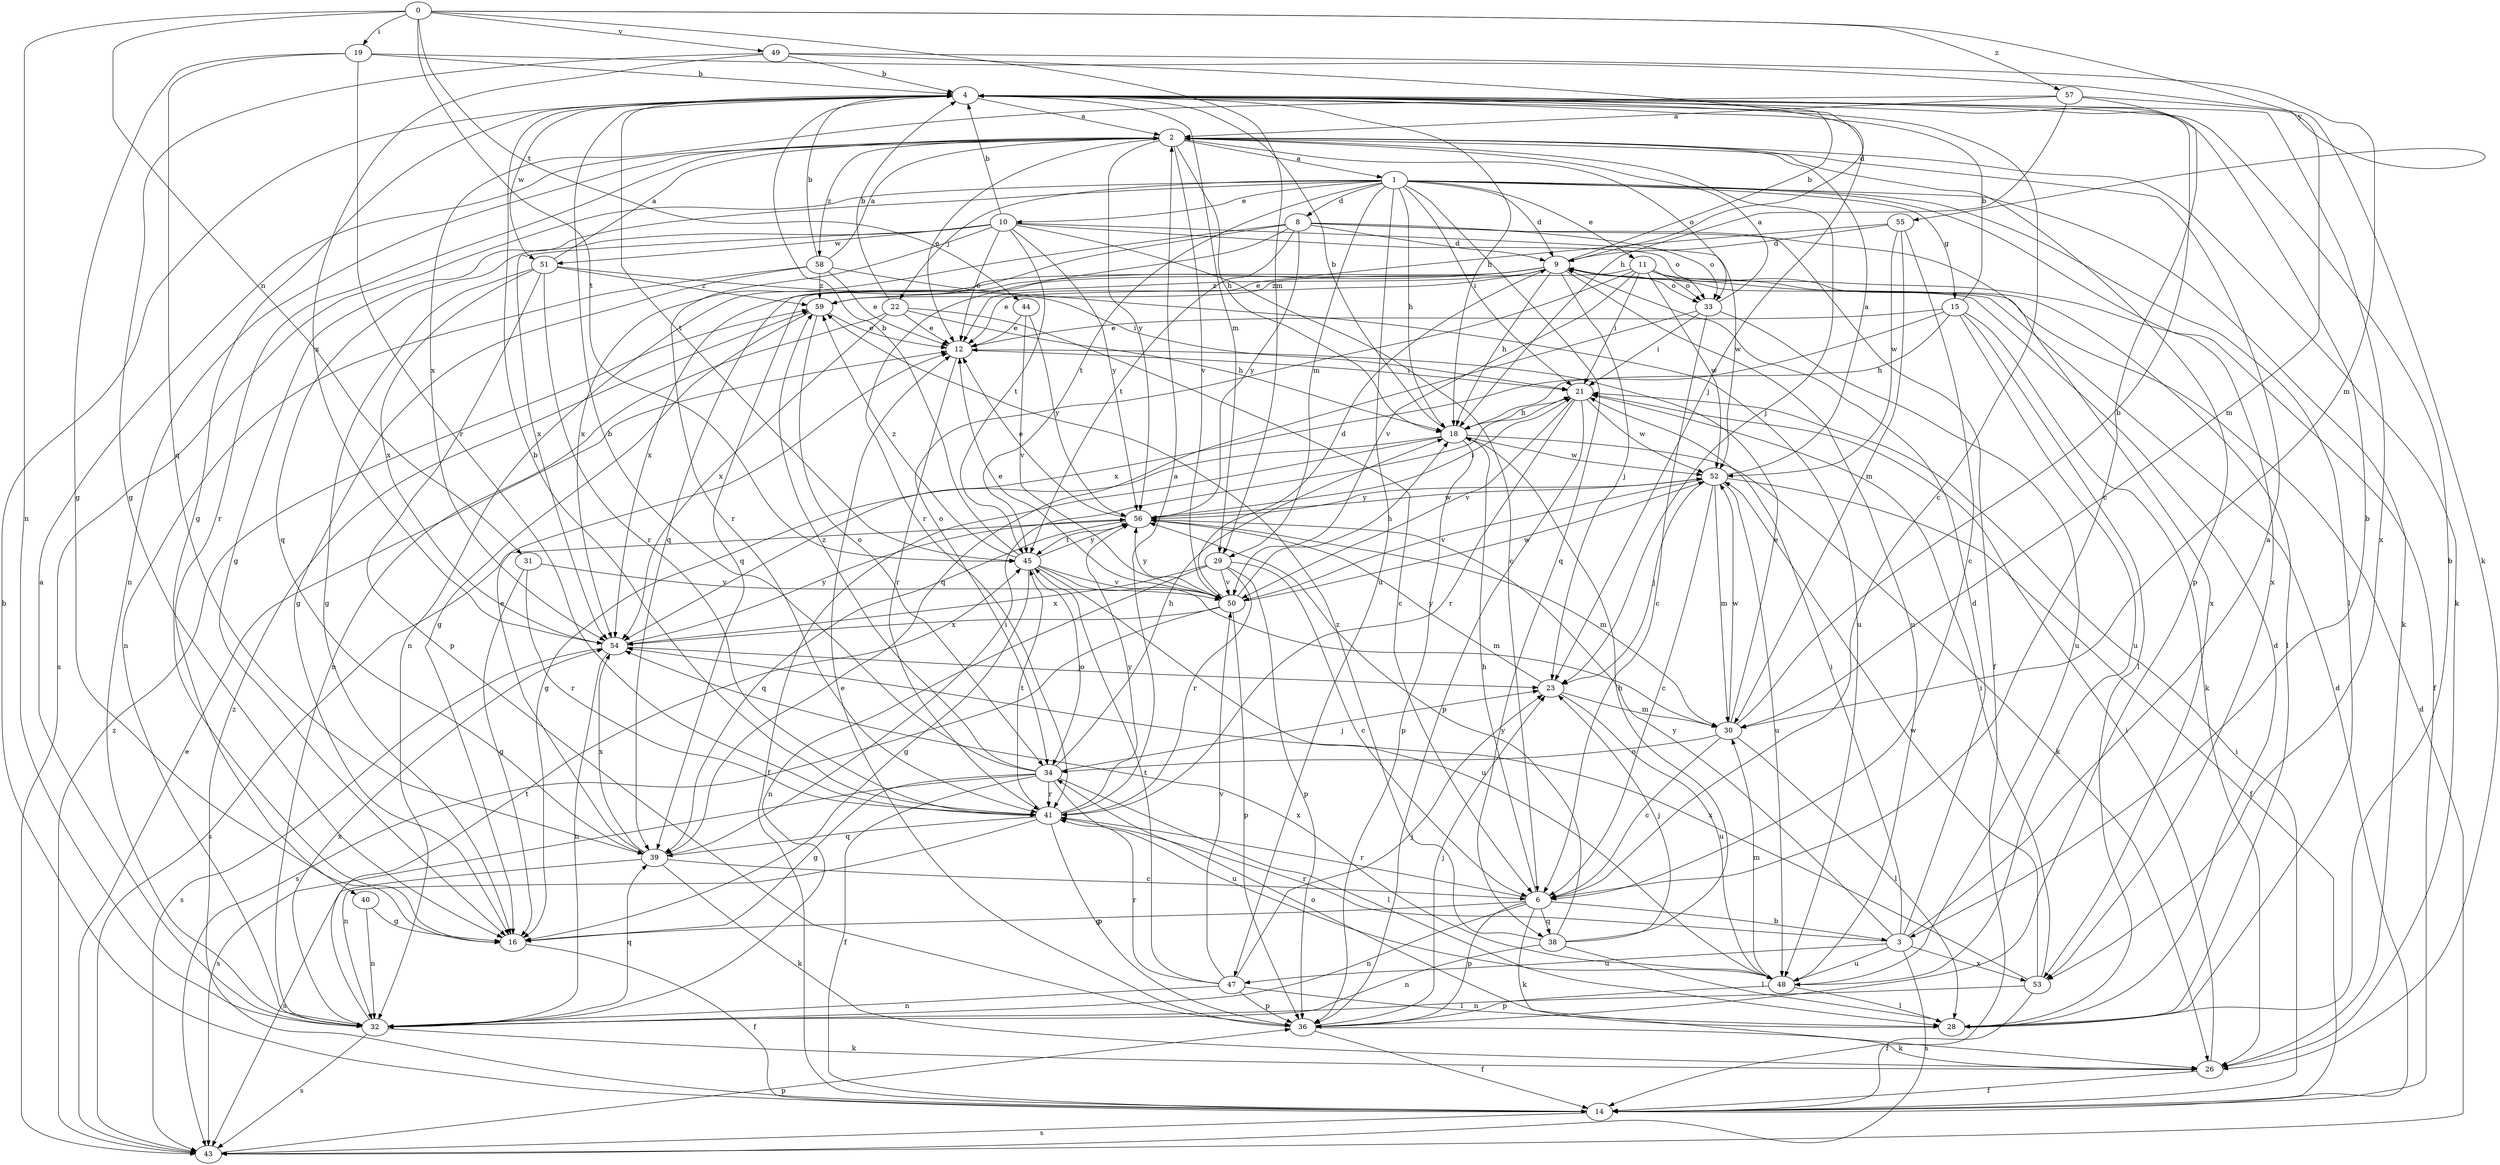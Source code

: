 strict digraph  {
0;
1;
2;
3;
4;
6;
8;
9;
10;
11;
12;
14;
15;
16;
18;
19;
21;
22;
23;
26;
28;
29;
30;
31;
32;
33;
34;
36;
38;
39;
40;
41;
43;
44;
45;
47;
48;
49;
50;
51;
52;
53;
54;
55;
56;
57;
58;
59;
0 -> 19  [label=i];
0 -> 29  [label=m];
0 -> 31  [label=n];
0 -> 32  [label=n];
0 -> 44  [label=t];
0 -> 45  [label=t];
0 -> 49  [label=v];
0 -> 55  [label=y];
0 -> 57  [label=z];
1 -> 8  [label=d];
1 -> 9  [label=d];
1 -> 10  [label=e];
1 -> 11  [label=e];
1 -> 15  [label=g];
1 -> 16  [label=g];
1 -> 18  [label=h];
1 -> 21  [label=i];
1 -> 22  [label=j];
1 -> 26  [label=k];
1 -> 28  [label=l];
1 -> 29  [label=m];
1 -> 38  [label=q];
1 -> 43  [label=s];
1 -> 45  [label=t];
1 -> 47  [label=u];
1 -> 53  [label=x];
2 -> 1  [label=a];
2 -> 12  [label=e];
2 -> 18  [label=h];
2 -> 23  [label=j];
2 -> 26  [label=k];
2 -> 32  [label=n];
2 -> 33  [label=o];
2 -> 36  [label=p];
2 -> 40  [label=r];
2 -> 50  [label=v];
2 -> 56  [label=y];
2 -> 58  [label=z];
3 -> 2  [label=a];
3 -> 9  [label=d];
3 -> 21  [label=i];
3 -> 41  [label=r];
3 -> 43  [label=s];
3 -> 47  [label=u];
3 -> 48  [label=u];
3 -> 53  [label=x];
3 -> 56  [label=y];
4 -> 2  [label=a];
4 -> 3  [label=b];
4 -> 6  [label=c];
4 -> 16  [label=g];
4 -> 18  [label=h];
4 -> 23  [label=j];
4 -> 29  [label=m];
4 -> 45  [label=t];
4 -> 51  [label=w];
4 -> 53  [label=x];
6 -> 3  [label=b];
6 -> 16  [label=g];
6 -> 18  [label=h];
6 -> 26  [label=k];
6 -> 32  [label=n];
6 -> 36  [label=p];
6 -> 38  [label=q];
6 -> 41  [label=r];
8 -> 9  [label=d];
8 -> 14  [label=f];
8 -> 33  [label=o];
8 -> 39  [label=q];
8 -> 41  [label=r];
8 -> 45  [label=t];
8 -> 53  [label=x];
8 -> 54  [label=x];
8 -> 56  [label=y];
9 -> 4  [label=b];
9 -> 12  [label=e];
9 -> 18  [label=h];
9 -> 23  [label=j];
9 -> 32  [label=n];
9 -> 33  [label=o];
9 -> 39  [label=q];
9 -> 48  [label=u];
9 -> 54  [label=x];
9 -> 59  [label=z];
10 -> 4  [label=b];
10 -> 6  [label=c];
10 -> 12  [label=e];
10 -> 33  [label=o];
10 -> 39  [label=q];
10 -> 41  [label=r];
10 -> 45  [label=t];
10 -> 51  [label=w];
10 -> 52  [label=w];
10 -> 54  [label=x];
10 -> 56  [label=y];
11 -> 14  [label=f];
11 -> 21  [label=i];
11 -> 28  [label=l];
11 -> 33  [label=o];
11 -> 34  [label=o];
11 -> 50  [label=v];
11 -> 52  [label=w];
11 -> 59  [label=z];
12 -> 21  [label=i];
12 -> 41  [label=r];
14 -> 4  [label=b];
14 -> 9  [label=d];
14 -> 21  [label=i];
14 -> 43  [label=s];
14 -> 59  [label=z];
15 -> 4  [label=b];
15 -> 12  [label=e];
15 -> 18  [label=h];
15 -> 26  [label=k];
15 -> 28  [label=l];
15 -> 48  [label=u];
15 -> 54  [label=x];
16 -> 14  [label=f];
18 -> 4  [label=b];
18 -> 14  [label=f];
18 -> 16  [label=g];
18 -> 26  [label=k];
18 -> 36  [label=p];
18 -> 52  [label=w];
19 -> 4  [label=b];
19 -> 16  [label=g];
19 -> 26  [label=k];
19 -> 39  [label=q];
19 -> 41  [label=r];
21 -> 18  [label=h];
21 -> 36  [label=p];
21 -> 41  [label=r];
21 -> 50  [label=v];
21 -> 52  [label=w];
22 -> 4  [label=b];
22 -> 6  [label=c];
22 -> 12  [label=e];
22 -> 18  [label=h];
22 -> 32  [label=n];
22 -> 54  [label=x];
23 -> 30  [label=m];
23 -> 48  [label=u];
23 -> 56  [label=y];
26 -> 14  [label=f];
26 -> 21  [label=i];
28 -> 4  [label=b];
28 -> 9  [label=d];
28 -> 34  [label=o];
29 -> 6  [label=c];
29 -> 32  [label=n];
29 -> 36  [label=p];
29 -> 41  [label=r];
29 -> 50  [label=v];
29 -> 54  [label=x];
30 -> 4  [label=b];
30 -> 6  [label=c];
30 -> 12  [label=e];
30 -> 28  [label=l];
30 -> 34  [label=o];
30 -> 52  [label=w];
31 -> 16  [label=g];
31 -> 41  [label=r];
31 -> 50  [label=v];
32 -> 2  [label=a];
32 -> 26  [label=k];
32 -> 39  [label=q];
32 -> 43  [label=s];
32 -> 45  [label=t];
32 -> 54  [label=x];
33 -> 2  [label=a];
33 -> 6  [label=c];
33 -> 21  [label=i];
33 -> 39  [label=q];
33 -> 48  [label=u];
34 -> 4  [label=b];
34 -> 14  [label=f];
34 -> 16  [label=g];
34 -> 18  [label=h];
34 -> 23  [label=j];
34 -> 28  [label=l];
34 -> 41  [label=r];
34 -> 43  [label=s];
34 -> 48  [label=u];
34 -> 59  [label=z];
36 -> 12  [label=e];
36 -> 14  [label=f];
36 -> 23  [label=j];
36 -> 26  [label=k];
38 -> 18  [label=h];
38 -> 23  [label=j];
38 -> 28  [label=l];
38 -> 32  [label=n];
38 -> 56  [label=y];
38 -> 59  [label=z];
39 -> 6  [label=c];
39 -> 12  [label=e];
39 -> 21  [label=i];
39 -> 26  [label=k];
39 -> 43  [label=s];
39 -> 54  [label=x];
40 -> 16  [label=g];
40 -> 32  [label=n];
41 -> 2  [label=a];
41 -> 4  [label=b];
41 -> 32  [label=n];
41 -> 36  [label=p];
41 -> 39  [label=q];
41 -> 45  [label=t];
41 -> 56  [label=y];
43 -> 9  [label=d];
43 -> 12  [label=e];
43 -> 36  [label=p];
43 -> 59  [label=z];
44 -> 12  [label=e];
44 -> 50  [label=v];
44 -> 56  [label=y];
45 -> 4  [label=b];
45 -> 16  [label=g];
45 -> 30  [label=m];
45 -> 34  [label=o];
45 -> 48  [label=u];
45 -> 50  [label=v];
45 -> 56  [label=y];
45 -> 59  [label=z];
47 -> 23  [label=j];
47 -> 28  [label=l];
47 -> 32  [label=n];
47 -> 36  [label=p];
47 -> 41  [label=r];
47 -> 45  [label=t];
47 -> 50  [label=v];
48 -> 28  [label=l];
48 -> 30  [label=m];
48 -> 36  [label=p];
48 -> 54  [label=x];
49 -> 4  [label=b];
49 -> 9  [label=d];
49 -> 16  [label=g];
49 -> 30  [label=m];
49 -> 54  [label=x];
50 -> 9  [label=d];
50 -> 12  [label=e];
50 -> 18  [label=h];
50 -> 36  [label=p];
50 -> 43  [label=s];
50 -> 52  [label=w];
50 -> 54  [label=x];
50 -> 56  [label=y];
51 -> 2  [label=a];
51 -> 16  [label=g];
51 -> 21  [label=i];
51 -> 36  [label=p];
51 -> 41  [label=r];
51 -> 54  [label=x];
51 -> 59  [label=z];
52 -> 2  [label=a];
52 -> 6  [label=c];
52 -> 14  [label=f];
52 -> 23  [label=j];
52 -> 30  [label=m];
52 -> 48  [label=u];
52 -> 50  [label=v];
52 -> 56  [label=y];
53 -> 14  [label=f];
53 -> 21  [label=i];
53 -> 32  [label=n];
53 -> 52  [label=w];
53 -> 54  [label=x];
54 -> 23  [label=j];
54 -> 32  [label=n];
54 -> 43  [label=s];
54 -> 56  [label=y];
55 -> 6  [label=c];
55 -> 9  [label=d];
55 -> 12  [label=e];
55 -> 30  [label=m];
55 -> 52  [label=w];
56 -> 12  [label=e];
56 -> 21  [label=i];
56 -> 30  [label=m];
56 -> 39  [label=q];
56 -> 43  [label=s];
56 -> 45  [label=t];
56 -> 52  [label=w];
57 -> 2  [label=a];
57 -> 6  [label=c];
57 -> 18  [label=h];
57 -> 30  [label=m];
57 -> 54  [label=x];
58 -> 2  [label=a];
58 -> 4  [label=b];
58 -> 12  [label=e];
58 -> 16  [label=g];
58 -> 32  [label=n];
58 -> 48  [label=u];
58 -> 59  [label=z];
59 -> 12  [label=e];
59 -> 16  [label=g];
59 -> 34  [label=o];
}
